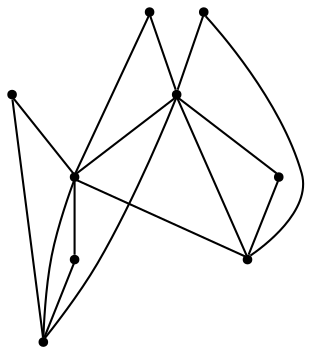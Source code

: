 graph {
  node [shape=point,comment="{\"directed\":false,\"doi\":\"10.1007/978-3-030-68766-3_7\",\"figure\":\"8 (2)\"}"]

  v0 [pos="1445.7334835075746,1283.4824471801378"]
  v1 [pos="1362.3868726625788,1233.4750935537961"]
  v2 [pos="1412.3948391695762,1400.1652231122348"]
  v3 [pos="1379.0561948315778,1333.4887516104461"]
  v4 [pos="1079.0083957895922,1233.4750935537961"]
  v5 [pos="1345.7175504935794,1366.8269873613408"]
  v6 [pos="1212.362973141586,1400.165223112235"]
  v7 [pos="1012.3310276280736,1483.5128790877184"]
  v8 [pos="1062.3390577234888,1416.8343409876823"]

  v0 -- v1 [id="-1",pos="1445.7334835075746,1283.4824471801378 1362.3868726625788,1233.4750935537961 1362.3868726625788,1233.4750935537961 1362.3868726625788,1233.4750935537961"]
  v2 -- v0 [id="-2",pos="1412.3948391695762,1400.1652231122348 1445.7334835075746,1283.4824471801378 1445.7334835075746,1283.4824471801378 1445.7334835075746,1283.4824471801378"]
  v2 -- v1 [id="-3",pos="1412.3948391695762,1400.1652231122348 1362.3868726625788,1233.4750935537961 1362.3868726625788,1233.4750935537961 1362.3868726625788,1233.4750935537961"]
  v3 -- v2 [id="-4",pos="1379.0561948315778,1333.4887516104461 1412.3948391695762,1400.1652231122348 1412.3948391695762,1400.1652231122348 1412.3948391695762,1400.1652231122348"]
  v7 -- v4 [id="-5",pos="1012.3310276280736,1483.5128790877184 1079.0083957895922,1233.4750935537961 1079.0083957895922,1233.4750935537961 1079.0083957895922,1233.4750935537961"]
  v8 -- v4 [id="-6",pos="1062.3390577234888,1416.8343409876823 1079.0083957895922,1233.4750935537961 1079.0083957895922,1233.4750935537961 1079.0083957895922,1233.4750935537961"]
  v8 -- v6 [id="-7",pos="1062.3390577234888,1416.8343409876823 1212.362973141586,1400.165223112235 1212.362973141586,1400.165223112235 1212.362973141586,1400.165223112235"]
  v1 -- v3 [id="-8",pos="1362.3868726625788,1233.4750935537961 1379.0561948315778,1333.4887516104461 1379.0561948315778,1333.4887516104461 1379.0561948315778,1333.4887516104461"]
  v1 -- v4 [id="-9",pos="1362.3868726625788,1233.4750935537961 1079.0083957895922,1233.4750935537961 1079.0083957895922,1233.4750935537961 1079.0083957895922,1233.4750935537961"]
  v5 -- v6 [id="-10",pos="1345.7175504935794,1366.8269873613408 1212.362973141586,1400.165223112235 1212.362973141586,1400.165223112235 1212.362973141586,1400.165223112235"]
  v5 -- v1 [id="-11",pos="1345.7175504935794,1366.8269873613408 1362.3868726625788,1233.4750935537961 1362.3868726625788,1233.4750935537961 1362.3868726625788,1233.4750935537961"]
  v6 -- v7 [id="-12",pos="1212.362973141586,1400.165223112235 1012.3310276280736,1483.5128790877184 1012.3310276280736,1483.5128790877184 1012.3310276280736,1483.5128790877184"]
  v6 -- v2 [id="-13",pos="1212.362973141586,1400.165223112235 1412.3948391695762,1400.1652231122348 1412.3948391695762,1400.1652231122348 1412.3948391695762,1400.1652231122348"]
  v6 -- v1 [id="-14",pos="1212.362973141586,1400.165223112235 1362.3868726625788,1233.4750935537961 1362.3868726625788,1233.4750935537961 1362.3868726625788,1233.4750935537961"]
  v6 -- v4 [id="-15",pos="1212.362973141586,1400.165223112235 1079.0083957895922,1233.4750935537961 1079.0083957895922,1233.4750935537961 1079.0083957895922,1233.4750935537961"]
}